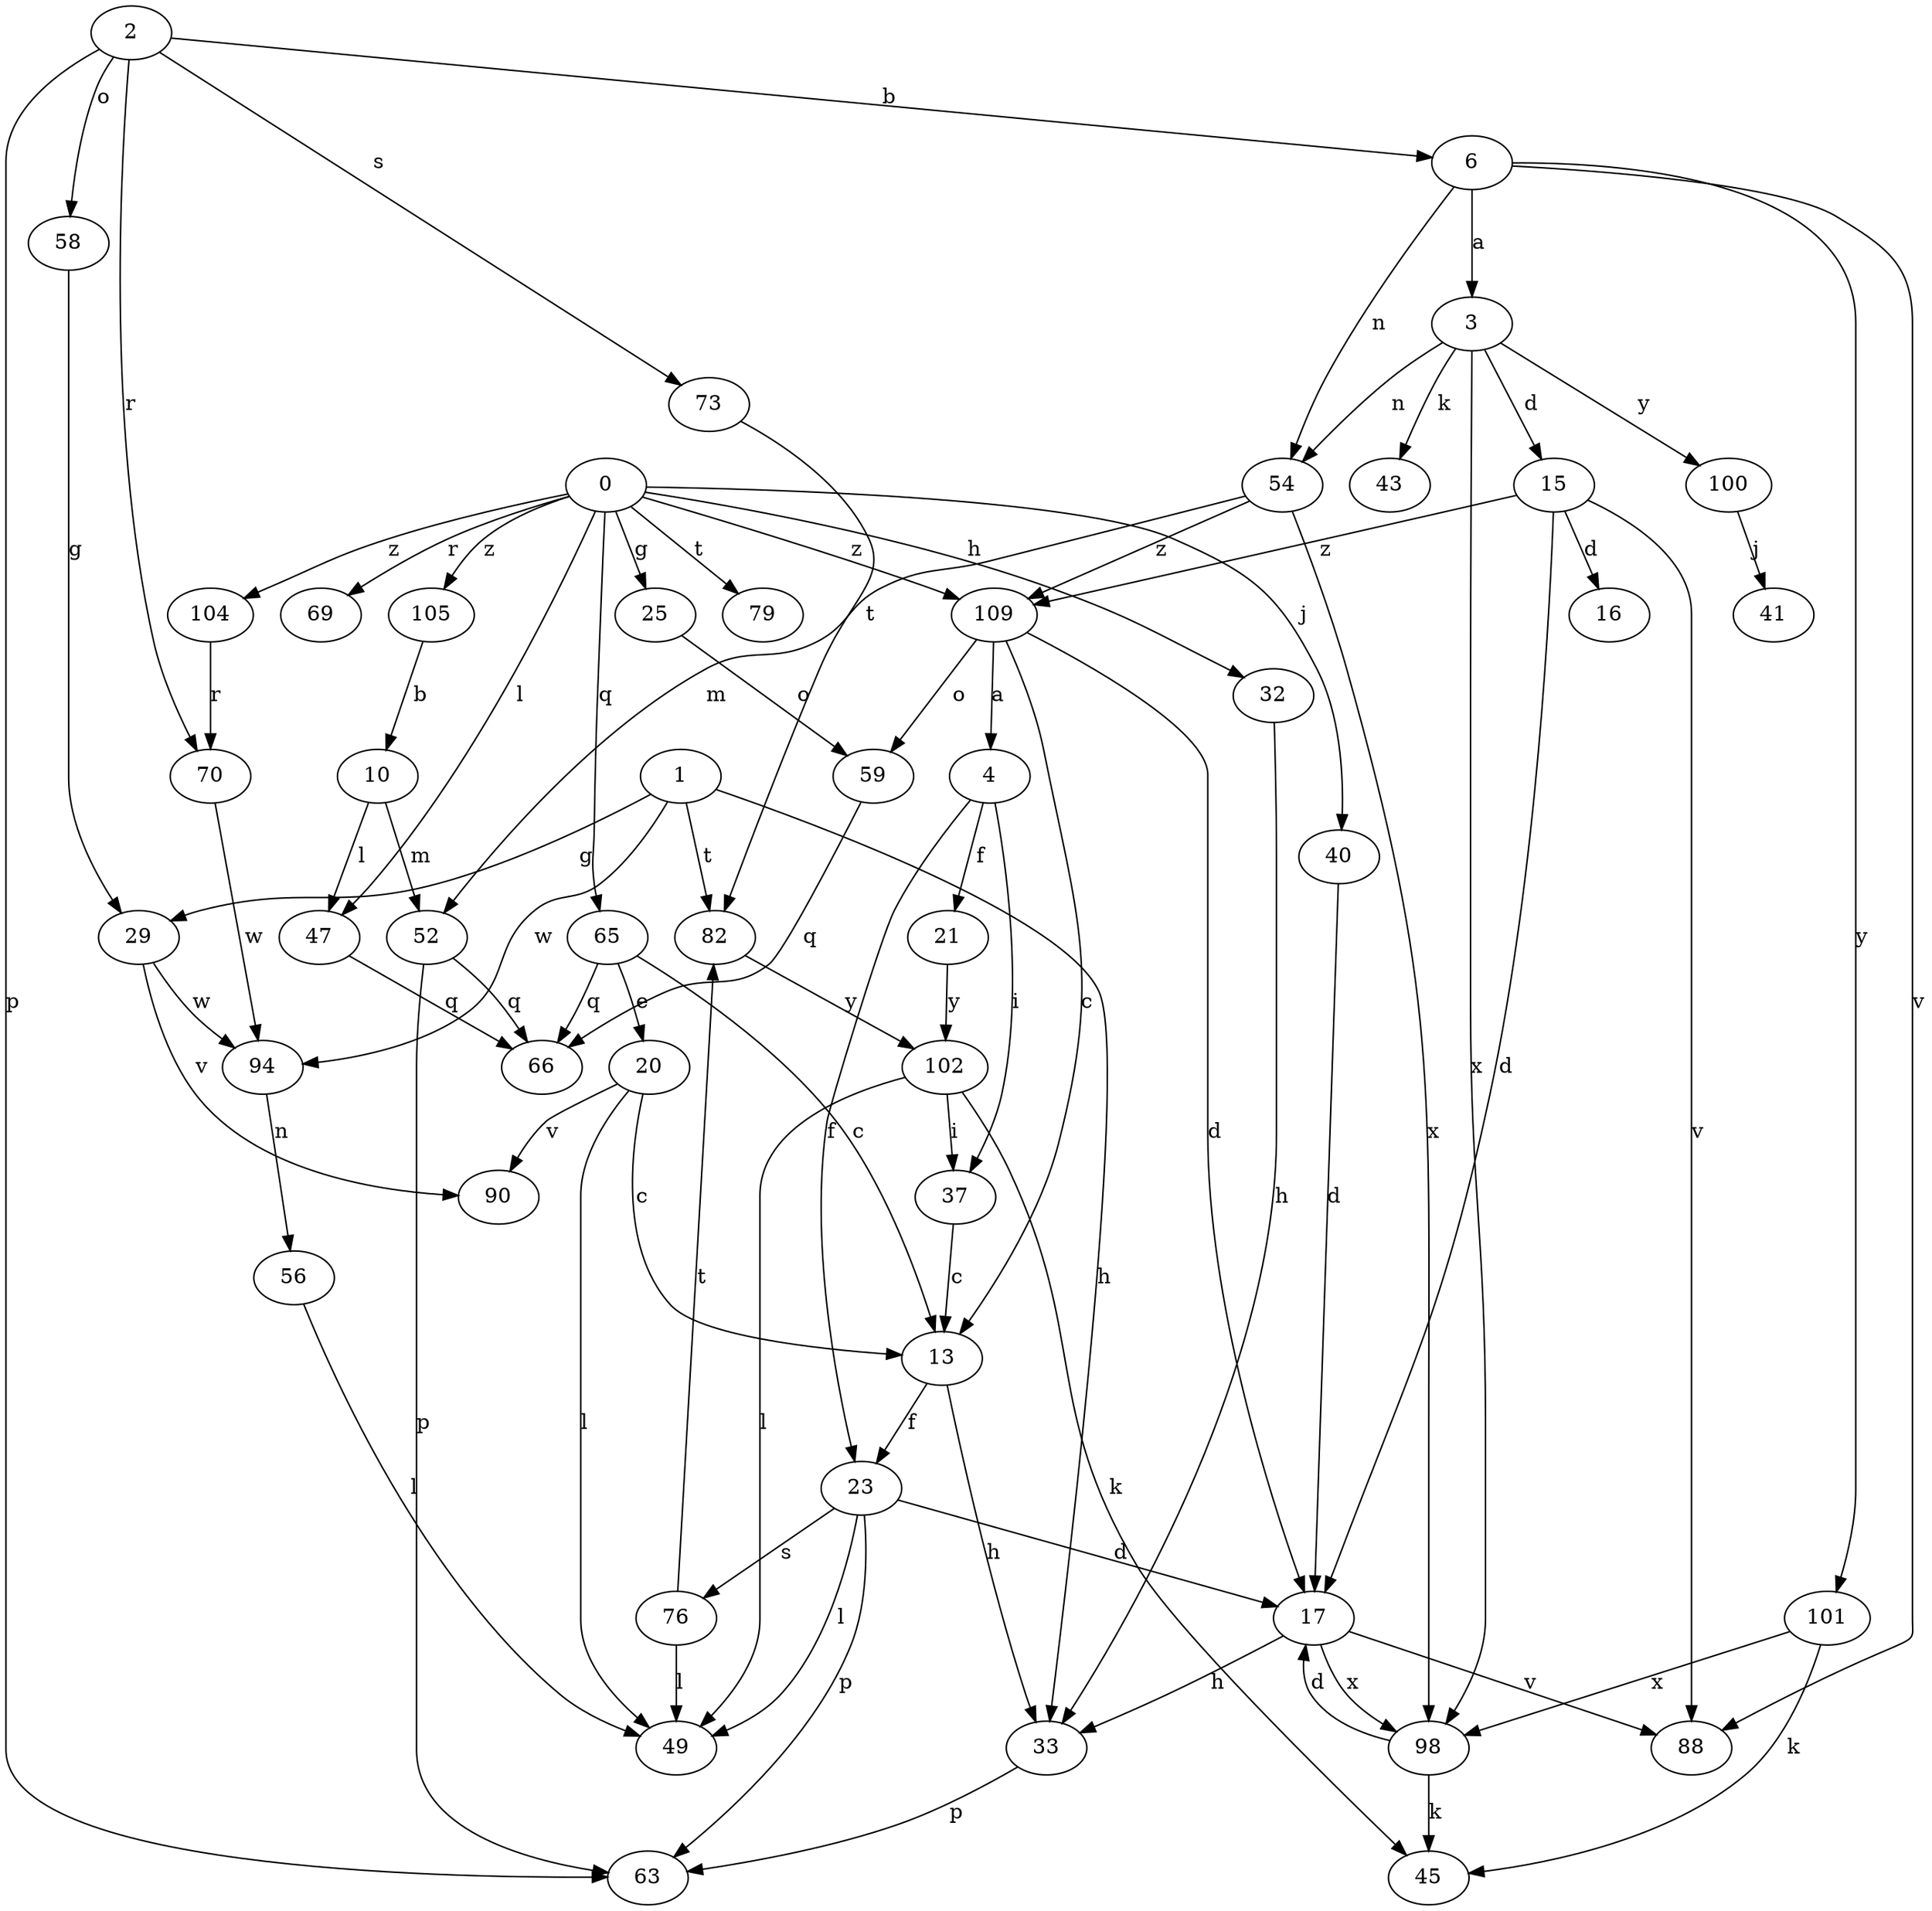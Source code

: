 strict digraph  {
1;
2;
3;
4;
6;
10;
13;
15;
16;
17;
20;
21;
23;
25;
29;
32;
33;
37;
40;
41;
43;
45;
47;
49;
52;
54;
56;
58;
59;
63;
65;
66;
69;
70;
73;
0;
76;
79;
82;
88;
90;
94;
98;
100;
101;
102;
104;
105;
109;
1 -> 29  [label=g];
1 -> 33  [label=h];
1 -> 82  [label=t];
1 -> 94  [label=w];
2 -> 6  [label=b];
2 -> 58  [label=o];
2 -> 63  [label=p];
2 -> 70  [label=r];
2 -> 73  [label=s];
3 -> 15  [label=d];
3 -> 43  [label=k];
3 -> 54  [label=n];
3 -> 98  [label=x];
3 -> 100  [label=y];
4 -> 21  [label=f];
4 -> 23  [label=f];
4 -> 37  [label=i];
6 -> 3  [label=a];
6 -> 54  [label=n];
6 -> 88  [label=v];
6 -> 101  [label=y];
10 -> 47  [label=l];
10 -> 52  [label=m];
13 -> 23  [label=f];
13 -> 33  [label=h];
15 -> 16  [label=d];
15 -> 17  [label=d];
15 -> 88  [label=v];
15 -> 109  [label=z];
17 -> 33  [label=h];
17 -> 88  [label=v];
17 -> 98  [label=x];
20 -> 13  [label=c];
20 -> 49  [label=l];
20 -> 90  [label=v];
21 -> 102  [label=y];
23 -> 17  [label=d];
23 -> 49  [label=l];
23 -> 63  [label=p];
23 -> 76  [label=s];
25 -> 59  [label=o];
29 -> 90  [label=v];
29 -> 94  [label=w];
32 -> 33  [label=h];
33 -> 63  [label=p];
37 -> 13  [label=c];
40 -> 17  [label=d];
47 -> 66  [label=q];
52 -> 63  [label=p];
52 -> 66  [label=q];
54 -> 52  [label=m];
54 -> 98  [label=x];
54 -> 109  [label=z];
56 -> 49  [label=l];
58 -> 29  [label=g];
59 -> 66  [label=q];
65 -> 13  [label=c];
65 -> 20  [label=e];
65 -> 66  [label=q];
70 -> 94  [label=w];
73 -> 82  [label=t];
0 -> 25  [label=g];
0 -> 32  [label=h];
0 -> 40  [label=j];
0 -> 47  [label=l];
0 -> 65  [label=q];
0 -> 69  [label=r];
0 -> 79  [label=t];
0 -> 104  [label=z];
0 -> 105  [label=z];
0 -> 109  [label=z];
76 -> 49  [label=l];
76 -> 82  [label=t];
82 -> 102  [label=y];
94 -> 56  [label=n];
98 -> 17  [label=d];
98 -> 45  [label=k];
100 -> 41  [label=j];
101 -> 45  [label=k];
101 -> 98  [label=x];
102 -> 37  [label=i];
102 -> 45  [label=k];
102 -> 49  [label=l];
104 -> 70  [label=r];
105 -> 10  [label=b];
109 -> 4  [label=a];
109 -> 13  [label=c];
109 -> 17  [label=d];
109 -> 59  [label=o];
}
